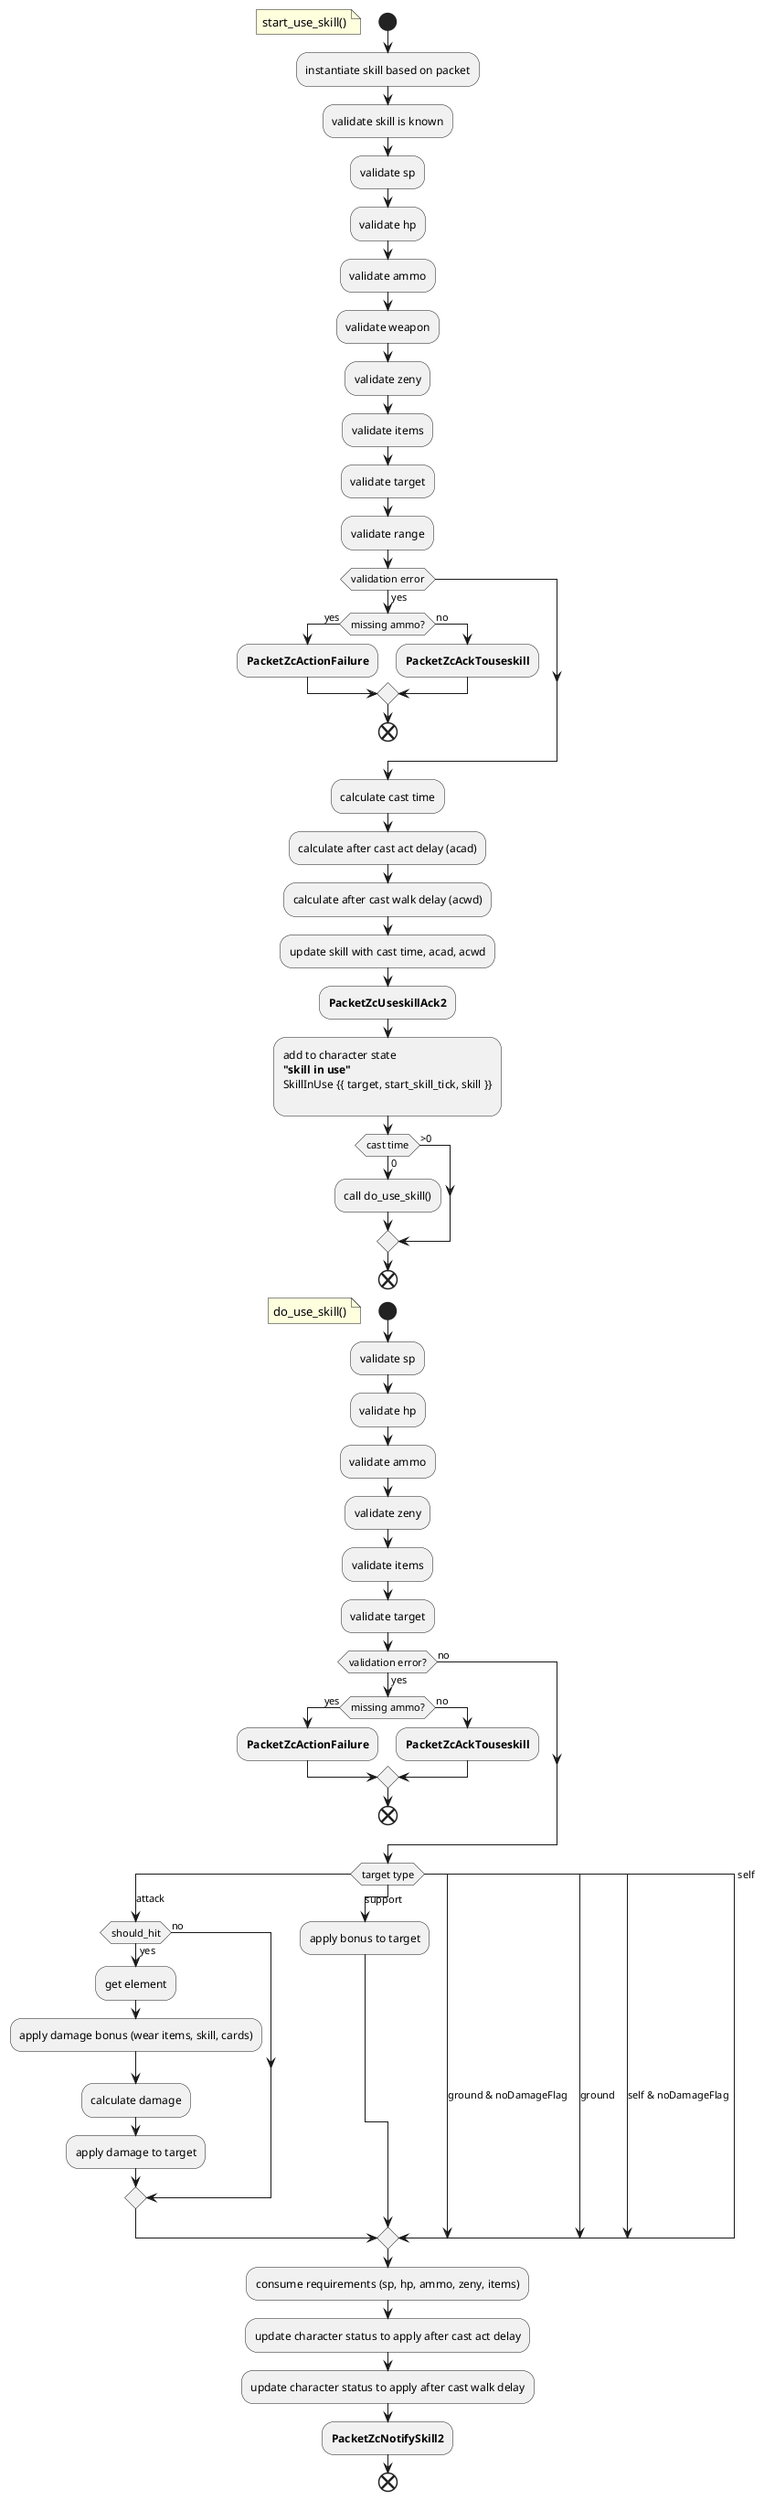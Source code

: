 @startuml
start;
floating note left: start_use_skill()

:instantiate skill based on packet;

:validate skill is known;
:validate sp;
:validate hp;
:validate ammo;
:validate weapon;
:validate zeny;
:validate items;
:validate target;
:validate range;

if (validation error) then (yes)
    if (missing ammo?) then (yes)
        :**PacketZcActionFailure**;

    else (no)
        :**PacketZcAckTouseskill**;
    endif
    end
endif

:calculate cast time;
:calculate after cast act delay (acad);
:calculate after cast walk delay (acwd);
:update skill with cast time, acad, acwd;
:**PacketZcUseskillAck2**;
:add to character state
**"skill in use"**
SkillInUse {{ target, start_skill_tick, skill }}
;

if (cast time) then (0)
    :call do_use_skill();
else(>0)
endif

end


start;
floating note left: do_use_skill()
:validate sp;
:validate hp;
:validate ammo;
:validate zeny;
:validate items;
:validate target;

if (validation error?) then (yes)
    if (missing ammo?) then (yes)
        :**PacketZcActionFailure**;
    else (no)
        :**PacketZcAckTouseskill**;
    endif
    end
    else(no)
endif

switch (target type)
case (attack)
  if (should_hit) then (yes)
          :get element;
          :apply damage bonus (wear items, skill, cards);
          :calculate damage;
          :apply damage to target;
          else (no)
      endif
case (support)
:apply bonus to target;
case (ground & noDamageFlag)
case (ground)
case (self & noDamageFlag)
case (self)
endswitch

:consume requirements (sp, hp, ammo, zeny, items);
:update character status to apply after cast act delay;
:update character status to apply after cast walk delay;

:**PacketZcNotifySkill2**;
end


@enduml

